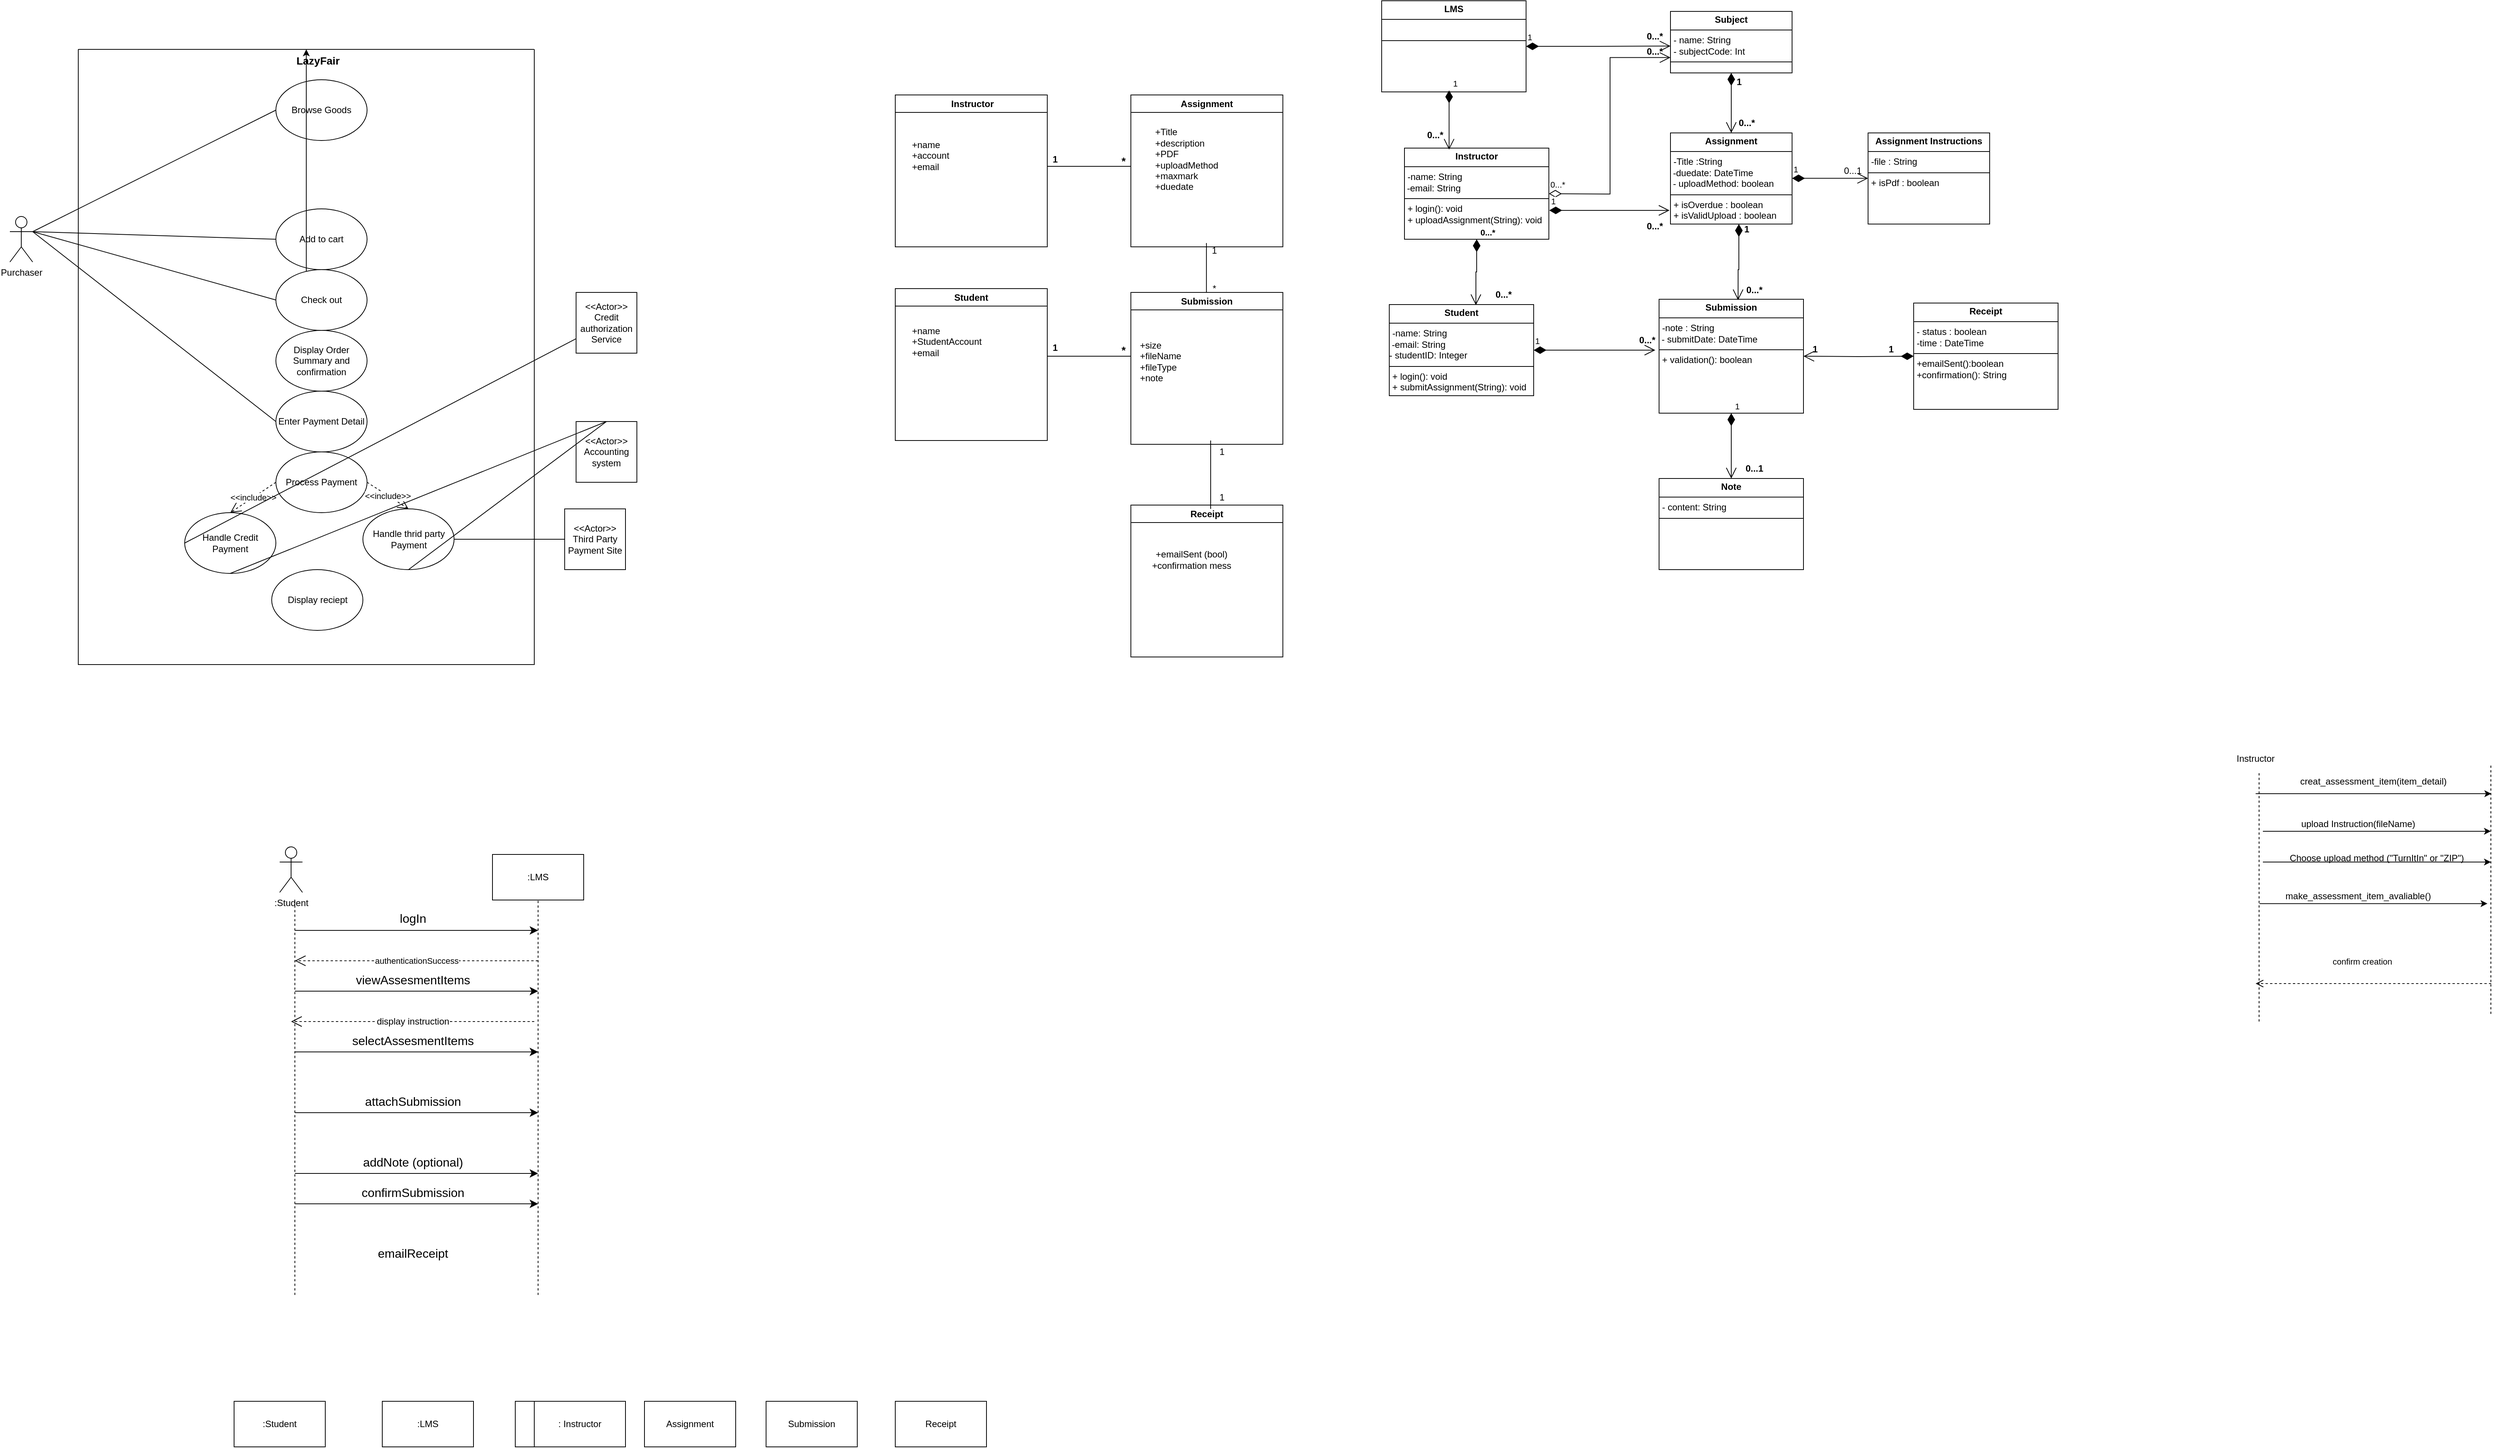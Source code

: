 <mxfile version="26.1.2">
  <diagram name="第 1 页" id="KB6b2LPOlrmd6zzLp5-_">
    <mxGraphModel dx="814" dy="483" grid="1" gridSize="10" guides="1" tooltips="1" connect="1" arrows="1" fold="1" page="1" pageScale="1" pageWidth="2339" pageHeight="3300" math="0" shadow="0">
      <root>
        <mxCell id="0" />
        <mxCell id="1" parent="0" />
        <mxCell id="Vek37xuDfO8ECV00KmPB-5" value="" style="swimlane;startSize=0;" parent="1" vertex="1">
          <mxGeometry x="235" y="120" width="600" height="810" as="geometry" />
        </mxCell>
        <mxCell id="Vek37xuDfO8ECV00KmPB-1" value="Process Payment" style="ellipse;whiteSpace=wrap;html=1;" parent="Vek37xuDfO8ECV00KmPB-5" vertex="1">
          <mxGeometry x="260" y="530" width="120" height="80" as="geometry" />
        </mxCell>
        <mxCell id="Vek37xuDfO8ECV00KmPB-4" value="Browse Goods" style="ellipse;whiteSpace=wrap;html=1;" parent="Vek37xuDfO8ECV00KmPB-5" vertex="1">
          <mxGeometry x="260" y="40" width="120" height="80" as="geometry" />
        </mxCell>
        <mxCell id="KWF-84h6F9MTXlQLzktW-1" value="Add to cart" style="ellipse;whiteSpace=wrap;html=1;" parent="Vek37xuDfO8ECV00KmPB-5" vertex="1">
          <mxGeometry x="260" y="210" width="120" height="80" as="geometry" />
        </mxCell>
        <mxCell id="gkhJe_jEqmKW5KZX2DoX-1" style="edgeStyle=orthogonalEdgeStyle;rounded=0;orthogonalLoop=1;jettySize=auto;html=1;" parent="Vek37xuDfO8ECV00KmPB-5" source="b7lFSfRi3nSQUvw3sl0q-1" target="Vek37xuDfO8ECV00KmPB-5" edge="1">
          <mxGeometry relative="1" as="geometry" />
        </mxCell>
        <mxCell id="b7lFSfRi3nSQUvw3sl0q-1" value="Display Order Summary and confirmation" style="ellipse;whiteSpace=wrap;html=1;" parent="Vek37xuDfO8ECV00KmPB-5" vertex="1">
          <mxGeometry x="260" y="370" width="120" height="80" as="geometry" />
        </mxCell>
        <mxCell id="b7lFSfRi3nSQUvw3sl0q-2" value="Enter Payment Detail" style="ellipse;whiteSpace=wrap;html=1;" parent="Vek37xuDfO8ECV00KmPB-5" vertex="1">
          <mxGeometry x="260" y="450" width="120" height="80" as="geometry" />
        </mxCell>
        <mxCell id="b7lFSfRi3nSQUvw3sl0q-3" value="Display reciept" style="ellipse;whiteSpace=wrap;html=1;" parent="Vek37xuDfO8ECV00KmPB-5" vertex="1">
          <mxGeometry x="254.5" y="685" width="120" height="80" as="geometry" />
        </mxCell>
        <mxCell id="rXJBKGvbCBtXFci2lHTH-1" value="Check out" style="ellipse;whiteSpace=wrap;html=1;" parent="Vek37xuDfO8ECV00KmPB-5" vertex="1">
          <mxGeometry x="260" y="290" width="120" height="80" as="geometry" />
        </mxCell>
        <mxCell id="bqPqFRYJ7XoShYPVc0Ih-1" value="&lt;b&gt;&lt;font style=&quot;font-size: 14px;&quot;&gt;LazyFair&lt;/font&gt;&lt;/b&gt;" style="text;html=1;align=center;verticalAlign=middle;resizable=0;points=[];autosize=1;strokeColor=none;fillColor=none;" parent="Vek37xuDfO8ECV00KmPB-5" vertex="1">
          <mxGeometry x="274.5" width="80" height="30" as="geometry" />
        </mxCell>
        <mxCell id="Vek37xuDfO8ECV00KmPB-2" value="Handle Credit Payment" style="ellipse;whiteSpace=wrap;html=1;" parent="Vek37xuDfO8ECV00KmPB-5" vertex="1">
          <mxGeometry x="140" y="610" width="120" height="80" as="geometry" />
        </mxCell>
        <mxCell id="Vek37xuDfO8ECV00KmPB-3" value="Handle thrid party Payment" style="ellipse;whiteSpace=wrap;html=1;" parent="Vek37xuDfO8ECV00KmPB-5" vertex="1">
          <mxGeometry x="374.5" y="605" width="120" height="80" as="geometry" />
        </mxCell>
        <mxCell id="zqQH850YNZRGi6yOv52E-7" value="&amp;lt;&amp;lt;include&amp;gt;&amp;gt;" style="endArrow=open;endSize=12;dashed=1;html=1;rounded=0;exitX=1;exitY=0.5;exitDx=0;exitDy=0;entryX=0.5;entryY=0;entryDx=0;entryDy=0;" parent="Vek37xuDfO8ECV00KmPB-5" source="Vek37xuDfO8ECV00KmPB-1" target="Vek37xuDfO8ECV00KmPB-3" edge="1">
          <mxGeometry width="160" relative="1" as="geometry">
            <mxPoint x="374.5" y="585.0" as="sourcePoint" />
            <mxPoint x="544.5" y="564.5" as="targetPoint" />
          </mxGeometry>
        </mxCell>
        <mxCell id="zqQH850YNZRGi6yOv52E-8" value="&amp;lt;&amp;lt;include&amp;gt;&amp;gt;" style="endArrow=open;endSize=12;dashed=1;html=1;rounded=0;exitX=0;exitY=0.5;exitDx=0;exitDy=0;entryX=0.5;entryY=0;entryDx=0;entryDy=0;" parent="Vek37xuDfO8ECV00KmPB-5" source="Vek37xuDfO8ECV00KmPB-1" target="Vek37xuDfO8ECV00KmPB-2" edge="1">
          <mxGeometry width="160" relative="1" as="geometry">
            <mxPoint x="254.5" y="595.0" as="sourcePoint" />
            <mxPoint x="245.5" y="615" as="targetPoint" />
          </mxGeometry>
        </mxCell>
        <mxCell id="EAkveAZs5zV2GBKFWm5Z-1" value="Purchaser" style="shape=umlActor;verticalLabelPosition=bottom;verticalAlign=top;html=1;outlineConnect=0;" parent="1" vertex="1">
          <mxGeometry x="145" y="340" width="30" height="60" as="geometry" />
        </mxCell>
        <mxCell id="gUQiQVGfGeAnU0nc1oWH-3" value="&amp;lt;&amp;lt;Actor&amp;gt;&amp;gt;&lt;div&gt;Accounting system&lt;/div&gt;" style="whiteSpace=wrap;html=1;aspect=fixed;" parent="1" vertex="1">
          <mxGeometry x="890" y="610" width="80" height="80" as="geometry" />
        </mxCell>
        <mxCell id="gUQiQVGfGeAnU0nc1oWH-5" value="" style="endArrow=none;html=1;rounded=0;fontSize=12;startSize=8;endSize=8;curved=1;entryX=0;entryY=0.5;entryDx=0;entryDy=0;" parent="1" target="Vek37xuDfO8ECV00KmPB-4" edge="1">
          <mxGeometry width="50" height="50" relative="1" as="geometry">
            <mxPoint x="175" y="360" as="sourcePoint" />
            <mxPoint x="515" y="520" as="targetPoint" />
          </mxGeometry>
        </mxCell>
        <mxCell id="Z3pDWRy3M_bQSnQDkMMR-8" value="" style="endArrow=none;html=1;rounded=0;fontSize=12;startSize=8;endSize=8;curved=1;exitX=1;exitY=0.333;exitDx=0;exitDy=0;exitPerimeter=0;entryX=0;entryY=0.5;entryDx=0;entryDy=0;" parent="1" source="EAkveAZs5zV2GBKFWm5Z-1" target="KWF-84h6F9MTXlQLzktW-1" edge="1">
          <mxGeometry width="50" height="50" relative="1" as="geometry">
            <mxPoint x="615" y="680" as="sourcePoint" />
            <mxPoint x="665" y="630" as="targetPoint" />
          </mxGeometry>
        </mxCell>
        <mxCell id="Z3pDWRy3M_bQSnQDkMMR-9" value="" style="endArrow=none;html=1;rounded=0;fontSize=12;startSize=8;endSize=8;curved=1;entryX=0;entryY=0.5;entryDx=0;entryDy=0;" parent="1" target="rXJBKGvbCBtXFci2lHTH-1" edge="1">
          <mxGeometry width="50" height="50" relative="1" as="geometry">
            <mxPoint x="175" y="360" as="sourcePoint" />
            <mxPoint x="505" y="410" as="targetPoint" />
          </mxGeometry>
        </mxCell>
        <mxCell id="cI1hDrUo5hlbICS7_nxy-1" value="&amp;lt;&amp;lt;Actor&amp;gt;&amp;gt;&lt;div&gt;Third Party Payment Site&lt;/div&gt;" style="whiteSpace=wrap;html=1;aspect=fixed;" parent="1" vertex="1">
          <mxGeometry x="875" y="725" width="80" height="80" as="geometry" />
        </mxCell>
        <mxCell id="zqQH850YNZRGi6yOv52E-2" value="" style="endArrow=none;html=1;rounded=0;entryX=0;entryY=0.5;entryDx=0;entryDy=0;exitX=1;exitY=0.5;exitDx=0;exitDy=0;" parent="1" source="Vek37xuDfO8ECV00KmPB-3" target="cI1hDrUo5hlbICS7_nxy-1" edge="1">
          <mxGeometry width="50" height="50" relative="1" as="geometry">
            <mxPoint x="736" y="744" as="sourcePoint" />
            <mxPoint x="780" y="700" as="targetPoint" />
          </mxGeometry>
        </mxCell>
        <mxCell id="9vXAmPVRI_VAFFQpgO2C-2" value="&amp;lt;&amp;lt;Actor&amp;gt;&amp;gt;&lt;div&gt;Credit authorization&lt;/div&gt;&lt;div&gt;Service&lt;/div&gt;" style="whiteSpace=wrap;html=1;aspect=fixed;" parent="1" vertex="1">
          <mxGeometry x="890" y="440" width="80" height="80" as="geometry" />
        </mxCell>
        <mxCell id="zqQH850YNZRGi6yOv52E-3" value="" style="endArrow=none;html=1;rounded=0;entryX=0;entryY=0.5;entryDx=0;entryDy=0;curved=0;strokeColor=default;" parent="1" source="9vXAmPVRI_VAFFQpgO2C-2" target="Vek37xuDfO8ECV00KmPB-2" edge="1">
          <mxGeometry width="50" height="50" relative="1" as="geometry">
            <mxPoint x="225" y="810" as="sourcePoint" />
            <mxPoint x="485" y="810" as="targetPoint" />
          </mxGeometry>
        </mxCell>
        <mxCell id="zqQH850YNZRGi6yOv52E-6" value="" style="endArrow=none;html=1;rounded=0;exitX=1;exitY=0.333;exitDx=0;exitDy=0;exitPerimeter=0;entryX=0;entryY=0.5;entryDx=0;entryDy=0;" parent="1" source="EAkveAZs5zV2GBKFWm5Z-1" target="b7lFSfRi3nSQUvw3sl0q-2" edge="1">
          <mxGeometry width="50" height="50" relative="1" as="geometry">
            <mxPoint x="445" y="690" as="sourcePoint" />
            <mxPoint x="495" y="640" as="targetPoint" />
          </mxGeometry>
        </mxCell>
        <mxCell id="NvVfYcEVpw9Wjr7JJIfA-2" value="" style="endArrow=none;html=1;rounded=0;entryX=0.5;entryY=1;entryDx=0;entryDy=0;exitX=0.5;exitY=0;exitDx=0;exitDy=0;" parent="1" source="gUQiQVGfGeAnU0nc1oWH-3" target="Vek37xuDfO8ECV00KmPB-2" edge="1">
          <mxGeometry width="50" height="50" relative="1" as="geometry">
            <mxPoint x="445" y="530" as="sourcePoint" />
            <mxPoint x="495" y="480" as="targetPoint" />
          </mxGeometry>
        </mxCell>
        <mxCell id="zqQH850YNZRGi6yOv52E-11" value="" style="endArrow=none;html=1;rounded=0;entryX=0.5;entryY=1;entryDx=0;entryDy=0;exitX=0.5;exitY=0;exitDx=0;exitDy=0;" parent="1" source="gUQiQVGfGeAnU0nc1oWH-3" target="Vek37xuDfO8ECV00KmPB-3" edge="1">
          <mxGeometry width="50" height="50" relative="1" as="geometry">
            <mxPoint x="715" y="960" as="sourcePoint" />
            <mxPoint x="623" y="830" as="targetPoint" />
          </mxGeometry>
        </mxCell>
        <mxCell id="gkhJe_jEqmKW5KZX2DoX-2" value="&amp;nbsp;Instructor" style="swimlane;whiteSpace=wrap;html=1;" parent="1" vertex="1">
          <mxGeometry x="1310" y="180" width="200" height="200" as="geometry" />
        </mxCell>
        <mxCell id="gkhJe_jEqmKW5KZX2DoX-3" value="+name&lt;div&gt;+account&lt;/div&gt;&lt;div&gt;+email&lt;/div&gt;" style="text;html=1;align=left;verticalAlign=middle;resizable=0;points=[];autosize=1;strokeColor=none;fillColor=none;" parent="gkhJe_jEqmKW5KZX2DoX-2" vertex="1">
          <mxGeometry x="20" y="50" width="70" height="60" as="geometry" />
        </mxCell>
        <mxCell id="gkhJe_jEqmKW5KZX2DoX-5" value="Assignment" style="swimlane;whiteSpace=wrap;html=1;" parent="1" vertex="1">
          <mxGeometry x="1620" y="180" width="200" height="200" as="geometry" />
        </mxCell>
        <mxCell id="gkhJe_jEqmKW5KZX2DoX-6" value="+Title&lt;div&gt;+description&lt;/div&gt;&lt;div&gt;+&lt;span style=&quot;background-color: transparent; color: light-dark(rgb(0, 0, 0), rgb(255, 255, 255));&quot;&gt;PDF&lt;/span&gt;&lt;/div&gt;&lt;div&gt;&lt;span style=&quot;background-color: transparent;&quot;&gt;+uploadMethod&lt;/span&gt;&lt;/div&gt;&lt;div&gt;&lt;span style=&quot;background-color: transparent;&quot;&gt;+maxmark&lt;/span&gt;&lt;/div&gt;&lt;div&gt;&lt;span style=&quot;background-color: transparent;&quot;&gt;+duedate&lt;/span&gt;&lt;/div&gt;" style="text;html=1;align=left;verticalAlign=middle;whiteSpace=wrap;rounded=0;" parent="gkhJe_jEqmKW5KZX2DoX-5" vertex="1">
          <mxGeometry x="30" y="60" width="60" height="50" as="geometry" />
        </mxCell>
        <mxCell id="gkhJe_jEqmKW5KZX2DoX-10" value="&lt;font style=&quot;font-size: 14px;&quot;&gt;*&lt;/font&gt;" style="text;align=center;fontStyle=1;verticalAlign=middle;spacingLeft=3;spacingRight=3;strokeColor=none;rotatable=0;points=[[0,0.5],[1,0.5]];portConstraint=eastwest;html=1;" parent="gkhJe_jEqmKW5KZX2DoX-5" vertex="1">
          <mxGeometry x="-50" y="74" width="80" height="26" as="geometry" />
        </mxCell>
        <mxCell id="gkhJe_jEqmKW5KZX2DoX-8" value="" style="line;strokeWidth=1;fillColor=none;align=left;verticalAlign=middle;spacingTop=-1;spacingLeft=3;spacingRight=3;rotatable=0;labelPosition=right;points=[];portConstraint=eastwest;strokeColor=inherit;" parent="1" vertex="1">
          <mxGeometry x="1510" y="270" width="110" height="8" as="geometry" />
        </mxCell>
        <mxCell id="CHSvoIu9NTHtDcGf9rWG-1" value="Submission" style="swimlane;whiteSpace=wrap;html=1;" parent="1" vertex="1">
          <mxGeometry x="1620" y="440" width="200" height="200" as="geometry" />
        </mxCell>
        <mxCell id="CHSvoIu9NTHtDcGf9rWG-2" value="+size&lt;div&gt;+fileName&lt;/div&gt;&lt;div&gt;&lt;div&gt;+fileType&lt;/div&gt;&lt;/div&gt;&lt;div&gt;+note&lt;/div&gt;" style="text;html=1;align=left;verticalAlign=middle;resizable=0;points=[];autosize=1;strokeColor=none;fillColor=none;" parent="CHSvoIu9NTHtDcGf9rWG-1" vertex="1">
          <mxGeometry x="10" y="56" width="80" height="70" as="geometry" />
        </mxCell>
        <mxCell id="gkhJe_jEqmKW5KZX2DoX-9" value="1" style="text;align=center;fontStyle=1;verticalAlign=middle;spacingLeft=3;spacingRight=3;strokeColor=none;rotatable=0;points=[[0,0.5],[1,0.5]];portConstraint=eastwest;html=1;" parent="1" vertex="1">
          <mxGeometry x="1480" y="252" width="80" height="26" as="geometry" />
        </mxCell>
        <mxCell id="gkhJe_jEqmKW5KZX2DoX-11" value="Student" style="swimlane;whiteSpace=wrap;html=1;" parent="1" vertex="1">
          <mxGeometry x="1310" y="435" width="200" height="200" as="geometry" />
        </mxCell>
        <mxCell id="gkhJe_jEqmKW5KZX2DoX-12" value="+name&lt;div&gt;+StudentAccount&lt;/div&gt;&lt;div&gt;+email&lt;/div&gt;" style="text;html=1;align=left;verticalAlign=middle;resizable=0;points=[];autosize=1;strokeColor=none;fillColor=none;" parent="gkhJe_jEqmKW5KZX2DoX-11" vertex="1">
          <mxGeometry x="20" y="40" width="120" height="60" as="geometry" />
        </mxCell>
        <mxCell id="gkhJe_jEqmKW5KZX2DoX-17" value="1" style="text;align=center;fontStyle=1;verticalAlign=middle;spacingLeft=3;spacingRight=3;strokeColor=none;rotatable=0;points=[[0,0.5],[1,0.5]];portConstraint=eastwest;html=1;" parent="gkhJe_jEqmKW5KZX2DoX-11" vertex="1">
          <mxGeometry x="170" y="70" width="80" height="15" as="geometry" />
        </mxCell>
        <mxCell id="gkhJe_jEqmKW5KZX2DoX-13" value="Receipt" style="swimlane;whiteSpace=wrap;html=1;" parent="1" vertex="1">
          <mxGeometry x="1620" y="720" width="200" height="200" as="geometry" />
        </mxCell>
        <mxCell id="gkhJe_jEqmKW5KZX2DoX-14" value="&lt;br&gt;+emailSent (bool)&lt;div&gt;+confirmation mess&lt;/div&gt;" style="text;html=1;align=center;verticalAlign=middle;whiteSpace=wrap;rounded=0;" parent="gkhJe_jEqmKW5KZX2DoX-13" vertex="1">
          <mxGeometry x="10" y="50" width="140" height="30" as="geometry" />
        </mxCell>
        <mxCell id="gkhJe_jEqmKW5KZX2DoX-15" value="" style="line;strokeWidth=1;fillColor=none;align=left;verticalAlign=middle;spacingTop=-1;spacingLeft=3;spacingRight=3;rotatable=0;labelPosition=right;points=[];portConstraint=eastwest;strokeColor=inherit;" parent="1" vertex="1">
          <mxGeometry x="1510" y="520" width="110" height="8" as="geometry" />
        </mxCell>
        <mxCell id="gkhJe_jEqmKW5KZX2DoX-16" value="&lt;font style=&quot;font-size: 14px;&quot;&gt;*&lt;/font&gt;" style="text;align=center;fontStyle=1;verticalAlign=middle;spacingLeft=3;spacingRight=3;strokeColor=none;rotatable=0;points=[[0,0.5],[1,0.5]];portConstraint=eastwest;html=1;" parent="1" vertex="1">
          <mxGeometry x="1570" y="503" width="80" height="26" as="geometry" />
        </mxCell>
        <mxCell id="QoIQRb3kYsHA4Hq2WDPy-2" value="1" style="text;html=1;align=center;verticalAlign=middle;whiteSpace=wrap;rounded=0;" parent="1" vertex="1">
          <mxGeometry x="1710" y="635" width="60" height="30" as="geometry" />
        </mxCell>
        <mxCell id="QoIQRb3kYsHA4Hq2WDPy-3" value="1" style="text;html=1;align=center;verticalAlign=middle;whiteSpace=wrap;rounded=0;" parent="1" vertex="1">
          <mxGeometry x="1710" y="695" width="60" height="30" as="geometry" />
        </mxCell>
        <mxCell id="QoIQRb3kYsHA4Hq2WDPy-5" value="1" style="text;html=1;align=center;verticalAlign=middle;whiteSpace=wrap;rounded=0;" parent="1" vertex="1">
          <mxGeometry x="1700" y="370" width="60" height="30" as="geometry" />
        </mxCell>
        <mxCell id="QoIQRb3kYsHA4Hq2WDPy-6" value="*" style="text;html=1;align=center;verticalAlign=middle;whiteSpace=wrap;rounded=0;" parent="1" vertex="1">
          <mxGeometry x="1700" y="420" width="60" height="30" as="geometry" />
        </mxCell>
        <mxCell id="QoIQRb3kYsHA4Hq2WDPy-7" value="" style="endArrow=none;html=1;rounded=0;entryX=0;entryY=0.25;entryDx=0;entryDy=0;exitX=0;exitY=0.75;exitDx=0;exitDy=0;" parent="1" edge="1">
          <mxGeometry width="50" height="50" relative="1" as="geometry">
            <mxPoint x="1719.41" y="440" as="sourcePoint" />
            <mxPoint x="1719.41" y="375" as="targetPoint" />
          </mxGeometry>
        </mxCell>
        <mxCell id="QoIQRb3kYsHA4Hq2WDPy-9" value="" style="endArrow=none;html=1;rounded=0;entryX=0.25;entryY=0;entryDx=0;entryDy=0;exitX=0.25;exitY=1;exitDx=0;exitDy=0;" parent="1" source="QoIQRb3kYsHA4Hq2WDPy-3" target="QoIQRb3kYsHA4Hq2WDPy-2" edge="1">
          <mxGeometry width="50" height="50" relative="1" as="geometry">
            <mxPoint x="1650" y="560" as="sourcePoint" />
            <mxPoint x="1700" y="510" as="targetPoint" />
          </mxGeometry>
        </mxCell>
        <mxCell id="DwS-NMEcQHL3Df4fyTvQ-3" value=":Student&lt;div&gt;&lt;br&gt;&lt;/div&gt;" style="shape=umlActor;verticalLabelPosition=bottom;verticalAlign=top;html=1;outlineConnect=0;" parent="1" vertex="1">
          <mxGeometry x="500" y="1170" width="30" height="60" as="geometry" />
        </mxCell>
        <mxCell id="DwS-NMEcQHL3Df4fyTvQ-4" value=":LMS" style="rounded=0;whiteSpace=wrap;html=1;" parent="1" vertex="1">
          <mxGeometry x="780" y="1180" width="120" height="60" as="geometry" />
        </mxCell>
        <mxCell id="bT_p2JEUUOVfJh2NgT_J-1" value="" style="endArrow=none;dashed=1;html=1;rounded=0;fontSize=12;startSize=8;endSize=8;curved=1;entryX=0.5;entryY=1;entryDx=0;entryDy=0;" parent="1" target="DwS-NMEcQHL3Df4fyTvQ-4" edge="1">
          <mxGeometry width="50" height="50" relative="1" as="geometry">
            <mxPoint x="840" y="1760" as="sourcePoint" />
            <mxPoint x="835" y="1240" as="targetPoint" />
          </mxGeometry>
        </mxCell>
        <mxCell id="bT_p2JEUUOVfJh2NgT_J-2" value="" style="endArrow=none;dashed=1;html=1;rounded=0;fontSize=12;startSize=8;endSize=8;curved=1;entryX=0.5;entryY=1;entryDx=0;entryDy=0;" parent="1" edge="1">
          <mxGeometry width="50" height="50" relative="1" as="geometry">
            <mxPoint x="520" y="1760" as="sourcePoint" />
            <mxPoint x="520" y="1240" as="targetPoint" />
          </mxGeometry>
        </mxCell>
        <mxCell id="bT_p2JEUUOVfJh2NgT_J-3" value="" style="endArrow=classic;html=1;rounded=0;fontSize=12;startSize=8;endSize=8;curved=1;" parent="1" edge="1">
          <mxGeometry width="50" height="50" relative="1" as="geometry">
            <mxPoint x="520" y="1280" as="sourcePoint" />
            <mxPoint x="840" y="1280" as="targetPoint" />
          </mxGeometry>
        </mxCell>
        <mxCell id="bT_p2JEUUOVfJh2NgT_J-4" value="logIn" style="text;html=1;align=center;verticalAlign=middle;resizable=0;points=[];autosize=1;strokeColor=none;fillColor=none;fontSize=16;" parent="1" vertex="1">
          <mxGeometry x="645" y="1249" width="60" height="30" as="geometry" />
        </mxCell>
        <mxCell id="bT_p2JEUUOVfJh2NgT_J-7" value="&lt;span style=&quot;font-size: 11px;&quot;&gt;authenticationSuccess&lt;/span&gt;" style="endArrow=open;endSize=12;dashed=1;html=1;rounded=0;fontSize=12;curved=1;" parent="1" edge="1">
          <mxGeometry width="160" relative="1" as="geometry">
            <mxPoint x="840" y="1320" as="sourcePoint" />
            <mxPoint x="520" y="1320" as="targetPoint" />
          </mxGeometry>
        </mxCell>
        <mxCell id="bT_p2JEUUOVfJh2NgT_J-8" value="" style="endArrow=classic;html=1;rounded=0;fontSize=12;startSize=8;endSize=8;curved=1;" parent="1" edge="1">
          <mxGeometry width="50" height="50" relative="1" as="geometry">
            <mxPoint x="520" y="1360" as="sourcePoint" />
            <mxPoint x="840" y="1360" as="targetPoint" />
          </mxGeometry>
        </mxCell>
        <mxCell id="bT_p2JEUUOVfJh2NgT_J-11" value="viewAssesmentItems" style="text;html=1;align=center;verticalAlign=middle;resizable=0;points=[];autosize=1;strokeColor=none;fillColor=none;fontSize=16;" parent="1" vertex="1">
          <mxGeometry x="590" y="1330" width="170" height="30" as="geometry" />
        </mxCell>
        <mxCell id="bT_p2JEUUOVfJh2NgT_J-13" value="display instruction" style="endArrow=open;endSize=12;dashed=1;html=1;rounded=0;fontSize=12;curved=1;" parent="1" edge="1">
          <mxGeometry width="160" relative="1" as="geometry">
            <mxPoint x="835" y="1400" as="sourcePoint" />
            <mxPoint x="515" y="1400" as="targetPoint" />
          </mxGeometry>
        </mxCell>
        <mxCell id="bT_p2JEUUOVfJh2NgT_J-14" value="" style="endArrow=classic;html=1;rounded=0;fontSize=12;startSize=8;endSize=8;curved=1;" parent="1" edge="1">
          <mxGeometry width="50" height="50" relative="1" as="geometry">
            <mxPoint x="520" y="1440" as="sourcePoint" />
            <mxPoint x="840" y="1440" as="targetPoint" />
          </mxGeometry>
        </mxCell>
        <mxCell id="bT_p2JEUUOVfJh2NgT_J-15" value="selectAssesmentItems" style="text;html=1;align=center;verticalAlign=middle;resizable=0;points=[];autosize=1;strokeColor=none;fillColor=none;fontSize=16;" parent="1" vertex="1">
          <mxGeometry x="585" y="1410" width="180" height="30" as="geometry" />
        </mxCell>
        <mxCell id="bT_p2JEUUOVfJh2NgT_J-16" value="" style="endArrow=classic;html=1;rounded=0;fontSize=12;startSize=8;endSize=8;curved=1;" parent="1" edge="1">
          <mxGeometry width="50" height="50" relative="1" as="geometry">
            <mxPoint x="520" y="1520" as="sourcePoint" />
            <mxPoint x="840" y="1520" as="targetPoint" />
          </mxGeometry>
        </mxCell>
        <mxCell id="bT_p2JEUUOVfJh2NgT_J-17" value="attachSubmission" style="text;html=1;align=center;verticalAlign=middle;resizable=0;points=[];autosize=1;strokeColor=none;fillColor=none;fontSize=16;" parent="1" vertex="1">
          <mxGeometry x="600" y="1490" width="150" height="30" as="geometry" />
        </mxCell>
        <mxCell id="bT_p2JEUUOVfJh2NgT_J-18" value="" style="endArrow=classic;html=1;rounded=0;fontSize=12;startSize=8;endSize=8;curved=1;" parent="1" edge="1">
          <mxGeometry width="50" height="50" relative="1" as="geometry">
            <mxPoint x="520" y="1600" as="sourcePoint" />
            <mxPoint x="840" y="1600" as="targetPoint" />
          </mxGeometry>
        </mxCell>
        <mxCell id="bT_p2JEUUOVfJh2NgT_J-19" value="addNote (optional)" style="text;html=1;align=center;verticalAlign=middle;resizable=0;points=[];autosize=1;strokeColor=none;fillColor=none;fontSize=16;" parent="1" vertex="1">
          <mxGeometry x="595" y="1570" width="160" height="30" as="geometry" />
        </mxCell>
        <mxCell id="bT_p2JEUUOVfJh2NgT_J-20" value="" style="endArrow=classic;html=1;rounded=0;fontSize=12;startSize=8;endSize=8;curved=1;" parent="1" edge="1">
          <mxGeometry width="50" height="50" relative="1" as="geometry">
            <mxPoint x="520" y="1640" as="sourcePoint" />
            <mxPoint x="840" y="1640" as="targetPoint" />
          </mxGeometry>
        </mxCell>
        <mxCell id="bT_p2JEUUOVfJh2NgT_J-21" value="confirmSubmission" style="text;html=1;align=center;verticalAlign=middle;resizable=0;points=[];autosize=1;strokeColor=none;fillColor=none;fontSize=16;" parent="1" vertex="1">
          <mxGeometry x="595" y="1610" width="160" height="30" as="geometry" />
        </mxCell>
        <mxCell id="M3SzBZShGUP7pVlen1ng-2" value="emailReceipt" style="text;html=1;align=center;verticalAlign=middle;resizable=0;points=[];autosize=1;strokeColor=none;fillColor=none;fontSize=16;" parent="1" vertex="1">
          <mxGeometry x="615" y="1690" width="120" height="30" as="geometry" />
        </mxCell>
        <mxCell id="uXR11-I8cUio6AIFGhmz-3" value="&lt;p style=&quot;margin:0px;margin-top:4px;text-align:center;&quot;&gt;&lt;b&gt;Student&lt;/b&gt;&lt;/p&gt;&lt;hr size=&quot;1&quot; style=&quot;border-style:solid;&quot;&gt;&lt;p style=&quot;margin:0px;margin-left:4px;&quot;&gt;&lt;span style=&quot;text-wrap: nowrap;&quot;&gt;-name: String&lt;/span&gt;&lt;/p&gt;&lt;div style=&quot;text-wrap: nowrap;&quot;&gt;&lt;span style=&quot;background-color: transparent;&quot;&gt;&amp;nbsp;-email: String&lt;/span&gt;&lt;br&gt;&lt;/div&gt;&lt;div style=&quot;text-wrap: nowrap;&quot;&gt;&lt;span style=&quot;background-color: transparent;&quot;&gt;- studentID: Integer&lt;/span&gt;&lt;/div&gt;&lt;hr size=&quot;1&quot; style=&quot;border-style:solid;&quot;&gt;&lt;p style=&quot;margin:0px;margin-left:4px;&quot;&gt;+ login(): void&lt;/p&gt;&lt;p style=&quot;margin:0px;margin-left:4px;&quot;&gt;+ submitAssignment(String): void&lt;/p&gt;" style="verticalAlign=top;align=left;overflow=fill;html=1;whiteSpace=wrap;" parent="1" vertex="1">
          <mxGeometry x="1960" y="456" width="190" height="120" as="geometry" />
        </mxCell>
        <mxCell id="uXR11-I8cUio6AIFGhmz-6" value="&lt;p style=&quot;margin:0px;margin-top:4px;text-align:center;&quot;&gt;&lt;b&gt;Assignment&lt;/b&gt;&lt;/p&gt;&lt;hr size=&quot;1&quot; style=&quot;border-style:solid;&quot;&gt;&lt;p style=&quot;margin:0px;margin-left:4px;&quot;&gt;-Title :String&lt;/p&gt;&lt;div&gt;&lt;span style=&quot;background-color: transparent;&quot;&gt;&amp;nbsp;&lt;/span&gt;&lt;span style=&quot;background-color: transparent; color: light-dark(rgb(0, 0, 0), rgb(255, 255, 255));&quot;&gt;-duedate: DateTime&lt;/span&gt;&lt;/div&gt;&lt;div&gt;&lt;span style=&quot;background-color: transparent;&quot;&gt;&amp;nbsp;- uploadMethod: boolean&lt;/span&gt;&lt;/div&gt;&lt;hr size=&quot;1&quot; style=&quot;border-style:solid;&quot;&gt;&lt;p style=&quot;margin:0px;margin-left:4px;&quot;&gt;+ isOverdue : boolean&lt;/p&gt;&lt;p style=&quot;margin:0px;margin-left:4px;&quot;&gt;+ isValidUpload : boolean&lt;/p&gt;" style="verticalAlign=top;align=left;overflow=fill;html=1;whiteSpace=wrap;" parent="1" vertex="1">
          <mxGeometry x="2330" y="230" width="160" height="120" as="geometry" />
        </mxCell>
        <mxCell id="T4xodQOd3F2WIKafrbXG-1" value="&lt;p style=&quot;margin:0px;margin-top:4px;text-align:center;&quot;&gt;&lt;b&gt;Submission&lt;/b&gt;&lt;/p&gt;&lt;hr size=&quot;1&quot; style=&quot;border-style:solid;&quot;&gt;&lt;p style=&quot;margin:0px;margin-left:4px;&quot;&gt;&lt;span style=&quot;text-wrap-mode: nowrap; background-color: transparent; color: light-dark(rgb(0, 0, 0), rgb(255, 255, 255));&quot;&gt;-note : String&lt;/span&gt;&lt;/p&gt;&lt;div style=&quot;text-wrap: nowrap;&quot;&gt;&amp;nbsp;- submitDate: DateTime&lt;/div&gt;&lt;hr size=&quot;1&quot; style=&quot;border-style:solid;&quot;&gt;&lt;p style=&quot;margin:0px;margin-left:4px;&quot;&gt;+ validation(): boolean&lt;/p&gt;&lt;p style=&quot;margin:0px;margin-left:4px;&quot;&gt;&lt;br&gt;&lt;/p&gt;" style="verticalAlign=top;align=left;overflow=fill;html=1;whiteSpace=wrap;" parent="1" vertex="1">
          <mxGeometry x="2315" y="449" width="190" height="150" as="geometry" />
        </mxCell>
        <mxCell id="uXR11-I8cUio6AIFGhmz-8" value="" style="endArrow=open;html=1;endSize=12;startArrow=diamondThin;startSize=14;startFill=1;edgeStyle=orthogonalEdgeStyle;align=left;verticalAlign=bottom;rounded=0;exitX=0.75;exitY=1;exitDx=0;exitDy=0;entryX=0.237;entryY=1.01;entryDx=0;entryDy=0;entryPerimeter=0;" parent="1" target="uXR11-I8cUio6AIFGhmz-10" edge="1">
          <mxGeometry x="-1" y="3" relative="1" as="geometry">
            <mxPoint x="2420" y="350" as="sourcePoint" />
            <mxPoint x="2380" y="449" as="targetPoint" />
            <mxPoint as="offset" />
            <Array as="points">
              <mxPoint x="2420" y="410" />
              <mxPoint x="2419" y="410" />
            </Array>
          </mxGeometry>
        </mxCell>
        <mxCell id="uXR11-I8cUio6AIFGhmz-10" value="0...*" style="text;align=center;fontStyle=1;verticalAlign=middle;spacingLeft=3;spacingRight=3;strokeColor=none;rotatable=0;points=[[0,0.5],[1,0.5]];portConstraint=eastwest;html=1;" parent="1" vertex="1">
          <mxGeometry x="2400" y="424" width="80" height="26" as="geometry" />
        </mxCell>
        <mxCell id="uXR11-I8cUio6AIFGhmz-11" value="1" style="text;align=center;fontStyle=1;verticalAlign=middle;spacingLeft=3;spacingRight=3;strokeColor=none;rotatable=0;points=[[0,0.5],[1,0.5]];portConstraint=eastwest;html=1;" parent="1" vertex="1">
          <mxGeometry x="2390" y="344" width="80" height="26" as="geometry" />
        </mxCell>
        <mxCell id="uXR11-I8cUio6AIFGhmz-12" value="1" style="endArrow=open;html=1;endSize=12;startArrow=diamondThin;startSize=14;startFill=1;edgeStyle=orthogonalEdgeStyle;align=left;verticalAlign=bottom;rounded=0;exitX=1;exitY=0.5;exitDx=0;exitDy=0;strokeColor=default;fontFamily=Helvetica;fontSize=11;fontColor=default;labelBackgroundColor=default;" parent="1" source="uXR11-I8cUio6AIFGhmz-3" edge="1">
          <mxGeometry x="-1" y="3" relative="1" as="geometry">
            <mxPoint x="2155" y="520" as="sourcePoint" />
            <mxPoint x="2310" y="516" as="targetPoint" />
          </mxGeometry>
        </mxCell>
        <mxCell id="uXR11-I8cUio6AIFGhmz-13" value="0...*" style="text;align=center;fontStyle=1;verticalAlign=middle;spacingLeft=3;spacingRight=3;strokeColor=none;rotatable=0;points=[[0,0.5],[1,0.5]];portConstraint=eastwest;html=1;" parent="1" vertex="1">
          <mxGeometry x="2259" y="490" width="80" height="26" as="geometry" />
        </mxCell>
        <mxCell id="uXR11-I8cUio6AIFGhmz-16" value="" style="endArrow=open;html=1;endSize=12;startArrow=diamondThin;startSize=14;startFill=1;edgeStyle=orthogonalEdgeStyle;align=left;verticalAlign=bottom;rounded=0;entryX=1;entryY=0.5;entryDx=0;entryDy=0;" parent="1" target="T4xodQOd3F2WIKafrbXG-1" edge="1">
          <mxGeometry x="-1" y="3" relative="1" as="geometry">
            <mxPoint x="2650" y="524" as="sourcePoint" />
            <mxPoint x="2505" y="524" as="targetPoint" />
          </mxGeometry>
        </mxCell>
        <mxCell id="gL6qvqaxOikQ_542WCXo-5" value="&lt;p style=&quot;margin:0px;margin-top:4px;text-align:center;&quot;&gt;&lt;b&gt;Receipt&lt;/b&gt;&lt;/p&gt;&lt;hr size=&quot;1&quot; style=&quot;border-style:solid;&quot;&gt;&lt;p style=&quot;margin:0px;margin-left:4px;&quot;&gt;- status : boolean&lt;/p&gt;&lt;p style=&quot;margin:0px;margin-left:4px;&quot;&gt;-time : DateTime&lt;/p&gt;&lt;hr size=&quot;1&quot; style=&quot;border-style:solid;&quot;&gt;&lt;p style=&quot;margin: 0px 0px 0px 4px;&quot;&gt;&lt;span style=&quot;text-align: center;&quot;&gt;+emailSent():boolean&lt;/span&gt;&lt;/p&gt;&lt;p style=&quot;margin: 0px 0px 0px 4px;&quot;&gt;&lt;span style=&quot;background-color: transparent; text-align: center;&quot;&gt;+confirmation(): String&lt;/span&gt;&lt;/p&gt;" style="verticalAlign=top;align=left;overflow=fill;html=1;whiteSpace=wrap;" parent="1" vertex="1">
          <mxGeometry x="2650" y="454" width="190" height="140" as="geometry" />
        </mxCell>
        <mxCell id="uXR11-I8cUio6AIFGhmz-17" value="1" style="text;align=center;fontStyle=1;verticalAlign=middle;spacingLeft=3;spacingRight=3;strokeColor=none;rotatable=0;points=[[0,0.5],[1,0.5]];portConstraint=eastwest;html=1;" parent="1" vertex="1">
          <mxGeometry x="2480" y="502" width="80" height="26" as="geometry" />
        </mxCell>
        <mxCell id="uXR11-I8cUio6AIFGhmz-18" value="1" style="text;align=center;fontStyle=1;verticalAlign=middle;spacingLeft=3;spacingRight=3;strokeColor=none;rotatable=0;points=[[0,0.5],[1,0.5]];portConstraint=eastwest;html=1;" parent="1" vertex="1">
          <mxGeometry x="2580" y="502" width="80" height="26" as="geometry" />
        </mxCell>
        <mxCell id="90ny7wVxduzqymrraI9C-1" value="&lt;p style=&quot;margin:0px;margin-top:4px;text-align:center;&quot;&gt;&lt;b&gt;Assignment Instructions&lt;/b&gt;&lt;/p&gt;&lt;hr size=&quot;1&quot; style=&quot;border-style:solid;&quot;&gt;&lt;p style=&quot;margin:0px;margin-left:4px;&quot;&gt;-file : String&lt;/p&gt;&lt;hr size=&quot;1&quot; style=&quot;border-style:solid;&quot;&gt;&lt;p style=&quot;margin:0px;margin-left:4px;&quot;&gt;+ isPdf : boolean&lt;/p&gt;" style="verticalAlign=top;align=left;overflow=fill;html=1;whiteSpace=wrap;" parent="1" vertex="1">
          <mxGeometry x="2590" y="230" width="160" height="120" as="geometry" />
        </mxCell>
        <mxCell id="pd2OEeSs10mFP47niKaX-1" value="&lt;p style=&quot;margin:0px;margin-top:4px;text-align:center;&quot;&gt;&lt;b&gt;Instructor&lt;/b&gt;&lt;/p&gt;&lt;hr size=&quot;1&quot; style=&quot;border-style:solid;&quot;&gt;&lt;p style=&quot;margin:0px;margin-left:4px;&quot;&gt;&lt;span style=&quot;text-wrap: nowrap;&quot;&gt;-name: String&lt;/span&gt;&lt;/p&gt;&lt;div style=&quot;text-wrap: nowrap;&quot;&gt;&lt;span style=&quot;background-color: transparent;&quot;&gt;&amp;nbsp;-email: String&lt;/span&gt;&lt;br&gt;&lt;/div&gt;&lt;hr size=&quot;1&quot; style=&quot;border-style:solid;&quot;&gt;&lt;p style=&quot;margin:0px;margin-left:4px;&quot;&gt;+ login(): void&lt;/p&gt;&lt;p style=&quot;margin:0px;margin-left:4px;&quot;&gt;+ uploadAssignment(String): void&lt;/p&gt;" style="verticalAlign=top;align=left;overflow=fill;html=1;whiteSpace=wrap;" parent="1" vertex="1">
          <mxGeometry x="1980" y="250" width="190" height="120" as="geometry" />
        </mxCell>
        <mxCell id="7eHqlw2dPrxvk4_nFPyJ-1" value="&lt;p style=&quot;margin:0px;margin-top:4px;text-align:center;&quot;&gt;&lt;b&gt;Note&lt;/b&gt;&lt;/p&gt;&lt;hr size=&quot;1&quot; style=&quot;border-style:solid;&quot;&gt;&lt;p style=&quot;margin:0px;margin-left:4px;&quot;&gt;&lt;span style=&quot;background-color: transparent; color: light-dark(rgb(0, 0, 0), rgb(255, 255, 255)); text-wrap-mode: nowrap;&quot;&gt;- content: String&lt;/span&gt;&lt;/p&gt;&lt;hr size=&quot;1&quot; style=&quot;border-style:solid;&quot;&gt;&lt;p style=&quot;margin:0px;margin-left:4px;&quot;&gt;&lt;br&gt;&lt;/p&gt;" style="verticalAlign=top;align=left;overflow=fill;html=1;whiteSpace=wrap;" parent="1" vertex="1">
          <mxGeometry x="2315" y="685" width="190" height="120" as="geometry" />
        </mxCell>
        <mxCell id="7eHqlw2dPrxvk4_nFPyJ-3" value="&lt;p style=&quot;margin:0px;margin-top:4px;text-align:center;&quot;&gt;&lt;b&gt;LMS&lt;/b&gt;&lt;/p&gt;&lt;hr size=&quot;1&quot; style=&quot;border-style:solid;&quot;&gt;&lt;p style=&quot;margin:0px;margin-left:4px;&quot;&gt;&lt;br&gt;&lt;/p&gt;&lt;hr size=&quot;1&quot; style=&quot;border-style:solid;&quot;&gt;&lt;p style=&quot;margin:0px;margin-left:4px;&quot;&gt;&lt;br&gt;&lt;/p&gt;" style="verticalAlign=top;align=left;overflow=fill;html=1;whiteSpace=wrap;" parent="1" vertex="1">
          <mxGeometry x="1950" y="56" width="190" height="120" as="geometry" />
        </mxCell>
        <mxCell id="90ny7wVxduzqymrraI9C-4" value="0...1" style="text;html=1;align=center;verticalAlign=middle;whiteSpace=wrap;rounded=0;" parent="1" vertex="1">
          <mxGeometry x="2540" y="262.5" width="60" height="35" as="geometry" />
        </mxCell>
        <mxCell id="pd2OEeSs10mFP47niKaX-2" value="&lt;p style=&quot;margin:0px;margin-top:4px;text-align:center;&quot;&gt;&lt;b&gt;Subject&lt;/b&gt;&lt;/p&gt;&lt;hr size=&quot;1&quot; style=&quot;border-style:solid;&quot;&gt;&lt;p style=&quot;margin:0px;margin-left:4px;&quot;&gt;- name: String&lt;/p&gt;&lt;p style=&quot;margin:0px;margin-left:4px;&quot;&gt;- subjectCode: Int&lt;/p&gt;&lt;hr size=&quot;1&quot; style=&quot;border-style:solid;&quot;&gt;&lt;p style=&quot;margin:0px;margin-left:4px;&quot;&gt;&lt;br&gt;&lt;/p&gt;" style="verticalAlign=top;align=left;overflow=fill;html=1;whiteSpace=wrap;" parent="1" vertex="1">
          <mxGeometry x="2330" y="70" width="160" height="81" as="geometry" />
        </mxCell>
        <mxCell id="7eHqlw2dPrxvk4_nFPyJ-5" value="1" style="endArrow=open;html=1;endSize=12;startArrow=diamondThin;startSize=14;startFill=1;edgeStyle=orthogonalEdgeStyle;align=left;verticalAlign=bottom;rounded=0;exitX=1;exitY=0.5;exitDx=0;exitDy=0;" parent="1" source="7eHqlw2dPrxvk4_nFPyJ-3" edge="1">
          <mxGeometry x="-1" y="3" relative="1" as="geometry">
            <mxPoint x="2170" y="115.58" as="sourcePoint" />
            <mxPoint x="2330" y="115.58" as="targetPoint" />
          </mxGeometry>
        </mxCell>
        <mxCell id="pd2OEeSs10mFP47niKaX-3" value="" style="endArrow=open;html=1;endSize=12;startArrow=diamondThin;startSize=14;startFill=1;edgeStyle=orthogonalEdgeStyle;align=left;verticalAlign=bottom;rounded=0;exitX=0.5;exitY=1;exitDx=0;exitDy=0;entryX=0.5;entryY=0;entryDx=0;entryDy=0;" parent="1" source="pd2OEeSs10mFP47niKaX-2" target="uXR11-I8cUio6AIFGhmz-6" edge="1">
          <mxGeometry x="-1" y="3" relative="1" as="geometry">
            <mxPoint x="2320" y="390" as="sourcePoint" />
            <mxPoint x="2480" y="390" as="targetPoint" />
          </mxGeometry>
        </mxCell>
        <mxCell id="pd2OEeSs10mFP47niKaX-4" value="1" style="text;align=center;fontStyle=1;verticalAlign=middle;spacingLeft=3;spacingRight=3;strokeColor=none;rotatable=0;points=[[0,0.5],[1,0.5]];portConstraint=eastwest;html=1;" parent="1" vertex="1">
          <mxGeometry x="2380" y="150" width="80" height="26" as="geometry" />
        </mxCell>
        <mxCell id="pd2OEeSs10mFP47niKaX-5" value="0...*" style="text;align=center;fontStyle=1;verticalAlign=middle;spacingLeft=3;spacingRight=3;strokeColor=none;rotatable=0;points=[[0,0.5],[1,0.5]];portConstraint=eastwest;html=1;" parent="1" vertex="1">
          <mxGeometry x="2390" y="204" width="80" height="26" as="geometry" />
        </mxCell>
        <mxCell id="pd2OEeSs10mFP47niKaX-6" value="0...*" style="endArrow=open;html=1;endSize=12;startArrow=diamondThin;startSize=14;startFill=0;edgeStyle=orthogonalEdgeStyle;align=left;verticalAlign=bottom;rounded=0;entryX=0;entryY=0.75;entryDx=0;entryDy=0;" parent="1" target="pd2OEeSs10mFP47niKaX-2" edge="1">
          <mxGeometry x="-1" y="3" relative="1" as="geometry">
            <mxPoint x="2170" y="310" as="sourcePoint" />
            <mxPoint x="2330" y="310" as="targetPoint" />
          </mxGeometry>
        </mxCell>
        <mxCell id="7eHqlw2dPrxvk4_nFPyJ-6" value="0...*" style="text;align=center;fontStyle=1;verticalAlign=middle;spacingLeft=3;spacingRight=3;strokeColor=none;rotatable=0;points=[[0,0.5],[1,0.5]];portConstraint=eastwest;html=1;" parent="1" vertex="1">
          <mxGeometry x="2269" y="90" width="80" height="26" as="geometry" />
        </mxCell>
        <mxCell id="pd2OEeSs10mFP47niKaX-7" value="0...*" style="text;align=center;fontStyle=1;verticalAlign=middle;spacingLeft=3;spacingRight=3;strokeColor=none;rotatable=0;points=[[0,0.5],[1,0.5]];portConstraint=eastwest;html=1;" parent="1" vertex="1">
          <mxGeometry x="2269" y="110" width="80" height="26" as="geometry" />
        </mxCell>
        <mxCell id="t29OJQfLiZy44cuGdhUq-1" value="1" style="endArrow=open;html=1;endSize=12;startArrow=diamondThin;startSize=14;startFill=1;edgeStyle=orthogonalEdgeStyle;align=left;verticalAlign=bottom;rounded=0;exitX=0.467;exitY=0.983;exitDx=0;exitDy=0;exitPerimeter=0;entryX=0.309;entryY=0.017;entryDx=0;entryDy=0;entryPerimeter=0;" parent="1" source="7eHqlw2dPrxvk4_nFPyJ-3" target="pd2OEeSs10mFP47niKaX-1" edge="1">
          <mxGeometry x="-1" y="3" relative="1" as="geometry">
            <mxPoint x="2150" y="126" as="sourcePoint" />
            <mxPoint x="2340" y="125.58" as="targetPoint" />
          </mxGeometry>
        </mxCell>
        <mxCell id="t29OJQfLiZy44cuGdhUq-2" value="0...*" style="text;align=center;fontStyle=1;verticalAlign=middle;spacingLeft=3;spacingRight=3;strokeColor=none;rotatable=0;points=[[0,0.5],[1,0.5]];portConstraint=eastwest;html=1;" parent="1" vertex="1">
          <mxGeometry x="1980" y="220" width="80" height="26" as="geometry" />
        </mxCell>
        <mxCell id="t29OJQfLiZy44cuGdhUq-3" value="0...*" style="text;align=center;fontStyle=1;verticalAlign=middle;spacingLeft=3;spacingRight=3;strokeColor=none;rotatable=0;points=[[0,0.5],[1,0.5]];portConstraint=eastwest;html=1;" parent="1" vertex="1">
          <mxGeometry x="2269" y="340" width="80" height="26" as="geometry" />
        </mxCell>
        <mxCell id="t29OJQfLiZy44cuGdhUq-4" value="1" style="endArrow=open;html=1;endSize=12;startArrow=diamondThin;startSize=14;startFill=1;edgeStyle=orthogonalEdgeStyle;align=left;verticalAlign=bottom;rounded=0;exitX=1.003;exitY=0.683;exitDx=0;exitDy=0;exitPerimeter=0;entryX=-0.008;entryY=0.85;entryDx=0;entryDy=0;entryPerimeter=0;" parent="1" source="pd2OEeSs10mFP47niKaX-1" target="uXR11-I8cUio6AIFGhmz-6" edge="1">
          <mxGeometry x="-1" y="3" relative="1" as="geometry">
            <mxPoint x="2049" y="184" as="sourcePoint" />
            <mxPoint x="2320" y="330" as="targetPoint" />
          </mxGeometry>
        </mxCell>
        <mxCell id="pd2OEeSs10mFP47niKaX-8" value="1" style="endArrow=open;html=1;endSize=12;startArrow=diamondThin;startSize=14;startFill=1;edgeStyle=orthogonalEdgeStyle;align=left;verticalAlign=bottom;rounded=0;" parent="1" edge="1">
          <mxGeometry x="-1" y="3" relative="1" as="geometry">
            <mxPoint x="2490" y="289.76" as="sourcePoint" />
            <mxPoint x="2590" y="289.76" as="targetPoint" />
          </mxGeometry>
        </mxCell>
        <mxCell id="_cSPiSwDluSZ3SzOmbqP-1" value="1" style="endArrow=open;html=1;endSize=12;startArrow=diamondThin;startSize=14;startFill=1;edgeStyle=orthogonalEdgeStyle;align=left;verticalAlign=bottom;rounded=0;exitX=0.5;exitY=1;exitDx=0;exitDy=0;strokeColor=default;fontFamily=Helvetica;fontSize=11;fontColor=default;labelBackgroundColor=default;entryX=0.5;entryY=0;entryDx=0;entryDy=0;" parent="1" source="T4xodQOd3F2WIKafrbXG-1" target="7eHqlw2dPrxvk4_nFPyJ-1" edge="1">
          <mxGeometry x="-1" y="3" relative="1" as="geometry">
            <mxPoint x="2160" y="526" as="sourcePoint" />
            <mxPoint x="2320" y="526" as="targetPoint" />
          </mxGeometry>
        </mxCell>
        <mxCell id="_cSPiSwDluSZ3SzOmbqP-2" value="0...1" style="text;align=center;fontStyle=1;verticalAlign=middle;spacingLeft=3;spacingRight=3;strokeColor=none;rotatable=0;points=[[0,0.5],[1,0.5]];portConstraint=eastwest;html=1;" parent="1" vertex="1">
          <mxGeometry x="2400" y="659" width="80" height="26" as="geometry" />
        </mxCell>
        <mxCell id="_cSPiSwDluSZ3SzOmbqP-3" value="&lt;b&gt;0...*&lt;/b&gt;" style="endArrow=open;html=1;endSize=12;startArrow=diamondThin;startSize=14;startFill=1;edgeStyle=orthogonalEdgeStyle;align=left;verticalAlign=bottom;rounded=0;exitX=0.5;exitY=1;exitDx=0;exitDy=0;entryX=0.6;entryY=0.006;entryDx=0;entryDy=0;entryPerimeter=0;" parent="1" source="pd2OEeSs10mFP47niKaX-1" target="uXR11-I8cUio6AIFGhmz-3" edge="1">
          <mxGeometry x="-1" y="3" relative="1" as="geometry">
            <mxPoint x="2181" y="342" as="sourcePoint" />
            <mxPoint x="2339" y="342" as="targetPoint" />
          </mxGeometry>
        </mxCell>
        <mxCell id="_cSPiSwDluSZ3SzOmbqP-4" value="0...*" style="text;align=center;fontStyle=1;verticalAlign=middle;spacingLeft=3;spacingRight=3;strokeColor=none;rotatable=0;points=[[0,0.5],[1,0.5]];portConstraint=eastwest;html=1;" parent="1" vertex="1">
          <mxGeometry x="2070" y="430" width="80" height="26" as="geometry" />
        </mxCell>
        <mxCell id="90ny7wVxduzqymrraI9C-71" value="" style="endArrow=none;dashed=1;html=1;rounded=0;" parent="1" edge="1">
          <mxGeometry width="50" height="50" relative="1" as="geometry">
            <mxPoint x="3104.5" y="1400" as="sourcePoint" />
            <mxPoint x="3104.5" y="1070" as="targetPoint" />
          </mxGeometry>
        </mxCell>
        <mxCell id="90ny7wVxduzqymrraI9C-72" value="" style="endArrow=none;dashed=1;html=1;rounded=0;" parent="1" edge="1">
          <mxGeometry width="50" height="50" relative="1" as="geometry">
            <mxPoint x="3409.5" y="1390" as="sourcePoint" />
            <mxPoint x="3409.5" y="1060" as="targetPoint" />
          </mxGeometry>
        </mxCell>
        <mxCell id="90ny7wVxduzqymrraI9C-73" value="" style="endArrow=classic;html=1;rounded=0;" parent="1" edge="1">
          <mxGeometry width="50" height="50" relative="1" as="geometry">
            <mxPoint x="3100" y="1100" as="sourcePoint" />
            <mxPoint x="3410" y="1100" as="targetPoint" />
          </mxGeometry>
        </mxCell>
        <mxCell id="90ny7wVxduzqymrraI9C-77" value="" style="endArrow=classic;html=1;rounded=0;" parent="1" edge="1">
          <mxGeometry width="50" height="50" relative="1" as="geometry">
            <mxPoint x="3109.5" y="1149.49" as="sourcePoint" />
            <mxPoint x="3409.5" y="1149.49" as="targetPoint" />
          </mxGeometry>
        </mxCell>
        <mxCell id="90ny7wVxduzqymrraI9C-80" value="upload Instruction(fileName)" style="text;html=1;align=center;verticalAlign=middle;whiteSpace=wrap;rounded=0;" parent="1" vertex="1">
          <mxGeometry x="3150" y="1125" width="170" height="30" as="geometry" />
        </mxCell>
        <mxCell id="90ny7wVxduzqymrraI9C-81" value="" style="endArrow=classic;html=1;rounded=0;" parent="1" edge="1">
          <mxGeometry width="50" height="50" relative="1" as="geometry">
            <mxPoint x="3109.5" y="1190" as="sourcePoint" />
            <mxPoint x="3409.5" y="1190" as="targetPoint" />
          </mxGeometry>
        </mxCell>
        <mxCell id="90ny7wVxduzqymrraI9C-82" value="Choose upload method&amp;nbsp;(&quot;TurnItIn&quot; or &quot;ZIP&quot;)" style="text;html=1;align=center;verticalAlign=middle;whiteSpace=wrap;rounded=0;" parent="1" vertex="1">
          <mxGeometry x="3130" y="1170" width="259" height="30" as="geometry" />
        </mxCell>
        <mxCell id="90ny7wVxduzqymrraI9C-83" value="confirm creation" style="html=1;verticalAlign=bottom;endArrow=open;dashed=1;endSize=8;curved=0;rounded=0;" parent="1" edge="1">
          <mxGeometry x="0.097" y="-20" relative="1" as="geometry">
            <mxPoint x="3410" y="1350" as="sourcePoint" />
            <mxPoint x="3100" y="1350" as="targetPoint" />
            <mxPoint as="offset" />
          </mxGeometry>
        </mxCell>
        <mxCell id="90ny7wVxduzqymrraI9C-84" value="creat_assessment_item(item_detail)" style="text;html=1;align=center;verticalAlign=middle;whiteSpace=wrap;rounded=0;" parent="1" vertex="1">
          <mxGeometry x="3180" y="1069" width="150" height="30" as="geometry" />
        </mxCell>
        <mxCell id="90ny7wVxduzqymrraI9C-86" value="" style="endArrow=classic;html=1;rounded=0;" parent="1" edge="1">
          <mxGeometry width="50" height="50" relative="1" as="geometry">
            <mxPoint x="3105" y="1244.74" as="sourcePoint" />
            <mxPoint x="3405" y="1244.74" as="targetPoint" />
          </mxGeometry>
        </mxCell>
        <mxCell id="90ny7wVxduzqymrraI9C-88" value="make_assessment_item_avaliable()" style="text;html=1;align=center;verticalAlign=middle;whiteSpace=wrap;rounded=0;" parent="1" vertex="1">
          <mxGeometry x="3110" y="1220" width="250" height="30" as="geometry" />
        </mxCell>
        <mxCell id="oYItjDKVIpTZbC1rEsy4-26" value=":Student" style="rounded=0;whiteSpace=wrap;html=1;" parent="1" vertex="1">
          <mxGeometry x="440" y="1900" width="120" height="60" as="geometry" />
        </mxCell>
        <mxCell id="90ny7wVxduzqymrraI9C-90" value="Instructor" style="text;html=1;align=center;verticalAlign=middle;whiteSpace=wrap;rounded=0;" parent="1" vertex="1">
          <mxGeometry x="3070" y="1039" width="60" height="30" as="geometry" />
        </mxCell>
        <mxCell id="oYItjDKVIpTZbC1rEsy4-28" value=":LMS" style="rounded=0;whiteSpace=wrap;html=1;" parent="1" vertex="1">
          <mxGeometry x="635" y="1900" width="120" height="60" as="geometry" />
        </mxCell>
        <mxCell id="c2Pd8FENYSnE3M7ZQyDq-1" value="Instructor" style="rounded=0;whiteSpace=wrap;html=1;" vertex="1" parent="1">
          <mxGeometry x="810" y="1900" width="120" height="60" as="geometry" />
        </mxCell>
        <mxCell id="oYItjDKVIpTZbC1rEsy4-29" value=": Instructor" style="rounded=0;whiteSpace=wrap;html=1;" vertex="1" parent="1">
          <mxGeometry x="835" y="1900" width="120" height="60" as="geometry" />
        </mxCell>
        <mxCell id="c2Pd8FENYSnE3M7ZQyDq-2" value="Assignment" style="rounded=0;whiteSpace=wrap;html=1;" vertex="1" parent="1">
          <mxGeometry x="980" y="1900" width="120" height="60" as="geometry" />
        </mxCell>
        <mxCell id="c2Pd8FENYSnE3M7ZQyDq-3" value="Submission" style="rounded=0;whiteSpace=wrap;html=1;" vertex="1" parent="1">
          <mxGeometry x="1140" y="1900" width="120" height="60" as="geometry" />
        </mxCell>
        <mxCell id="c2Pd8FENYSnE3M7ZQyDq-4" value="Receipt" style="rounded=0;whiteSpace=wrap;html=1;" vertex="1" parent="1">
          <mxGeometry x="1310" y="1900" width="120" height="60" as="geometry" />
        </mxCell>
      </root>
    </mxGraphModel>
  </diagram>
</mxfile>

